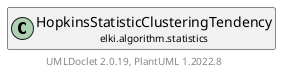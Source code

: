 @startuml
    remove .*\.(Instance|Par|Parameterizer|Factory)$
    set namespaceSeparator none
    hide empty fields
    hide empty methods

    class "<size:14>HopkinsStatisticClusteringTendency.Par\n<size:10>elki.algorithm.statistics" as elki.algorithm.statistics.HopkinsStatisticClusteringTendency.Par [[HopkinsStatisticClusteringTendency.Par.html]] {
        {static} +SAMPLESIZE_ID: OptionID
        {static} +REP_ID: OptionID
        {static} +SEED_ID: OptionID
        {static} +MINIMA_ID: OptionID
        {static} +MAXIMA_ID: OptionID
        {static} +K_ID: OptionID
        #distance: NumberVectorDistance<? super NumberVector>
        #sampleSize: int
        #rep: int
        #k: int
        #random: RandomFactory
        #maxima: double[]
        #minima: double[]
        +configure(Parameterization): void
        +make(): HopkinsStatisticClusteringTendency
    }

    interface "<size:14>Parameterizer\n<size:10>elki.utilities.optionhandling" as elki.utilities.optionhandling.Parameterizer [[../../utilities/optionhandling/Parameterizer.html]] {
        {abstract} +make(): Object
    }
    class "<size:14>HopkinsStatisticClusteringTendency\n<size:10>elki.algorithm.statistics" as elki.algorithm.statistics.HopkinsStatisticClusteringTendency [[HopkinsStatisticClusteringTendency.html]]

    elki.utilities.optionhandling.Parameterizer <|.. elki.algorithm.statistics.HopkinsStatisticClusteringTendency.Par
    elki.algorithm.statistics.HopkinsStatisticClusteringTendency +-- elki.algorithm.statistics.HopkinsStatisticClusteringTendency.Par

    center footer UMLDoclet 2.0.19, PlantUML 1.2022.8
@enduml
